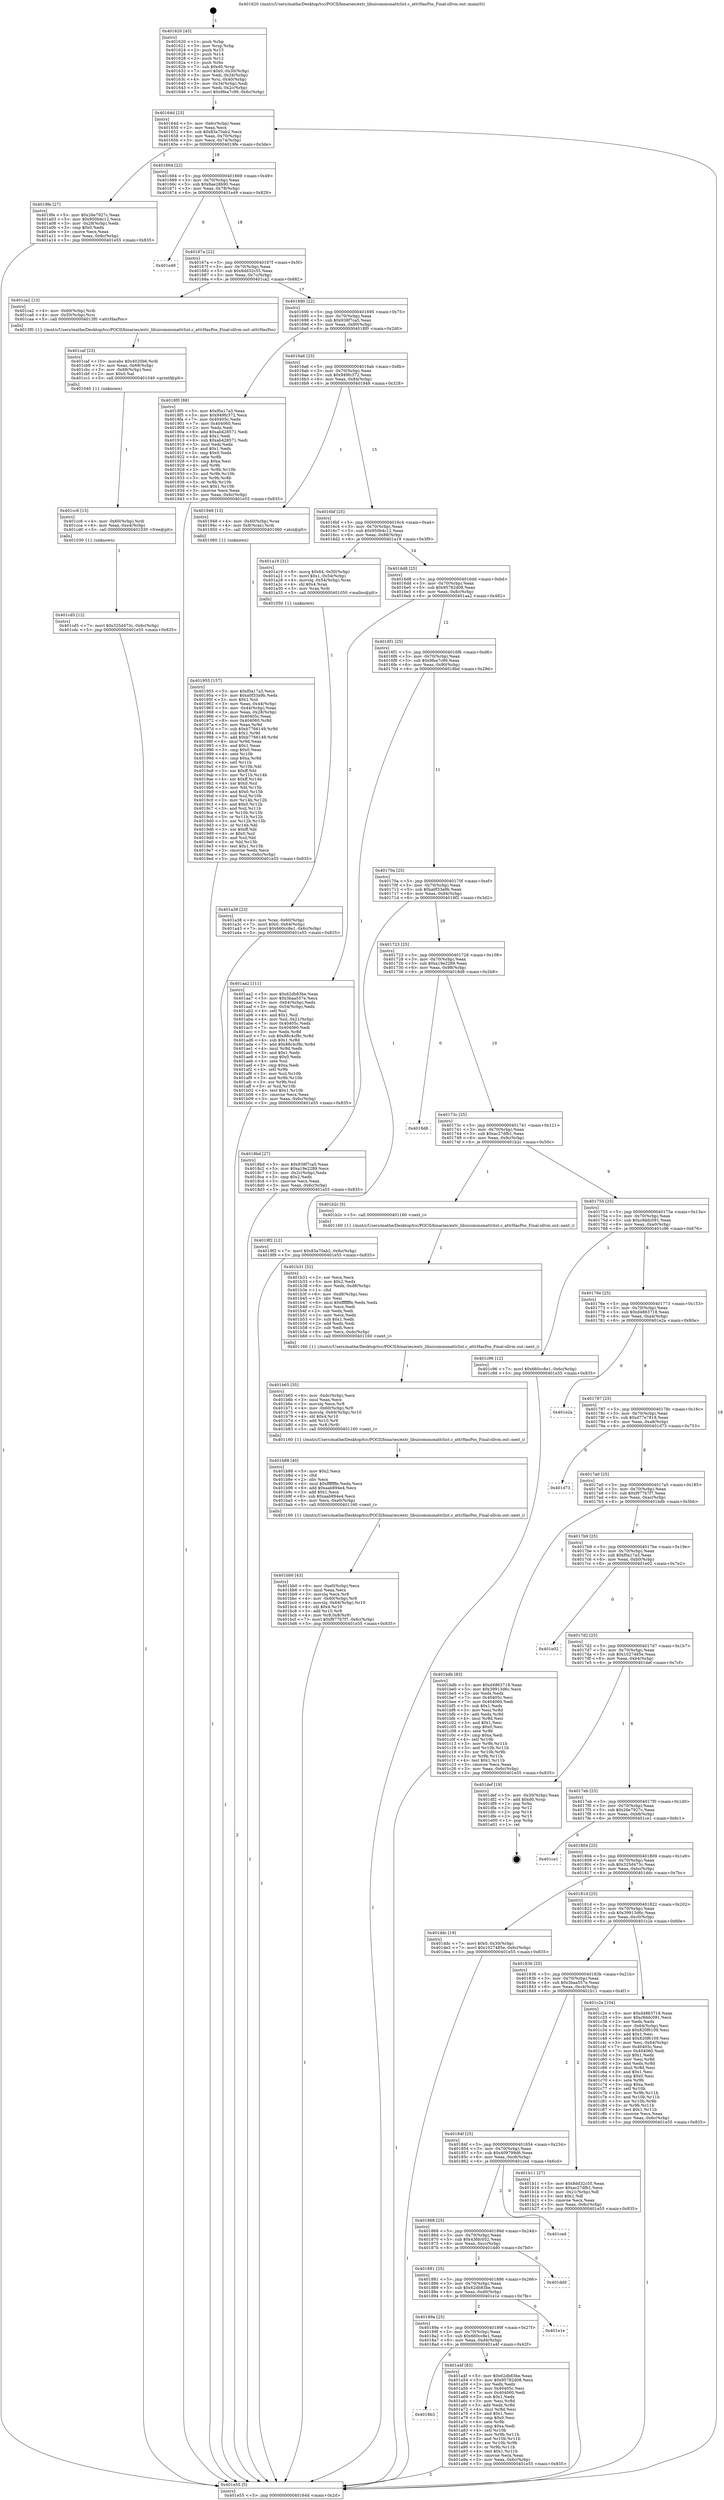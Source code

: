 digraph "0x401620" {
  label = "0x401620 (/mnt/c/Users/mathe/Desktop/tcc/POCII/binaries/extr_libuicommonattrlist.c_attrHasPos_Final-ollvm.out::main(0))"
  labelloc = "t"
  node[shape=record]

  Entry [label="",width=0.3,height=0.3,shape=circle,fillcolor=black,style=filled]
  "0x40164d" [label="{
     0x40164d [23]\l
     | [instrs]\l
     &nbsp;&nbsp;0x40164d \<+3\>: mov -0x6c(%rbp),%eax\l
     &nbsp;&nbsp;0x401650 \<+2\>: mov %eax,%ecx\l
     &nbsp;&nbsp;0x401652 \<+6\>: sub $0x83a70ab2,%ecx\l
     &nbsp;&nbsp;0x401658 \<+3\>: mov %eax,-0x70(%rbp)\l
     &nbsp;&nbsp;0x40165b \<+3\>: mov %ecx,-0x74(%rbp)\l
     &nbsp;&nbsp;0x40165e \<+6\>: je 00000000004019fe \<main+0x3de\>\l
  }"]
  "0x4019fe" [label="{
     0x4019fe [27]\l
     | [instrs]\l
     &nbsp;&nbsp;0x4019fe \<+5\>: mov $0x26e7927c,%eax\l
     &nbsp;&nbsp;0x401a03 \<+5\>: mov $0x950b4c12,%ecx\l
     &nbsp;&nbsp;0x401a08 \<+3\>: mov -0x28(%rbp),%edx\l
     &nbsp;&nbsp;0x401a0b \<+3\>: cmp $0x0,%edx\l
     &nbsp;&nbsp;0x401a0e \<+3\>: cmove %ecx,%eax\l
     &nbsp;&nbsp;0x401a11 \<+3\>: mov %eax,-0x6c(%rbp)\l
     &nbsp;&nbsp;0x401a14 \<+5\>: jmp 0000000000401e55 \<main+0x835\>\l
  }"]
  "0x401664" [label="{
     0x401664 [22]\l
     | [instrs]\l
     &nbsp;&nbsp;0x401664 \<+5\>: jmp 0000000000401669 \<main+0x49\>\l
     &nbsp;&nbsp;0x401669 \<+3\>: mov -0x70(%rbp),%eax\l
     &nbsp;&nbsp;0x40166c \<+5\>: sub $0x8ae28b90,%eax\l
     &nbsp;&nbsp;0x401671 \<+3\>: mov %eax,-0x78(%rbp)\l
     &nbsp;&nbsp;0x401674 \<+6\>: je 0000000000401e49 \<main+0x829\>\l
  }"]
  Exit [label="",width=0.3,height=0.3,shape=circle,fillcolor=black,style=filled,peripheries=2]
  "0x401e49" [label="{
     0x401e49\l
  }", style=dashed]
  "0x40167a" [label="{
     0x40167a [22]\l
     | [instrs]\l
     &nbsp;&nbsp;0x40167a \<+5\>: jmp 000000000040167f \<main+0x5f\>\l
     &nbsp;&nbsp;0x40167f \<+3\>: mov -0x70(%rbp),%eax\l
     &nbsp;&nbsp;0x401682 \<+5\>: sub $0x8dd32c55,%eax\l
     &nbsp;&nbsp;0x401687 \<+3\>: mov %eax,-0x7c(%rbp)\l
     &nbsp;&nbsp;0x40168a \<+6\>: je 0000000000401ca2 \<main+0x682\>\l
  }"]
  "0x401cd5" [label="{
     0x401cd5 [12]\l
     | [instrs]\l
     &nbsp;&nbsp;0x401cd5 \<+7\>: movl $0x325d473c,-0x6c(%rbp)\l
     &nbsp;&nbsp;0x401cdc \<+5\>: jmp 0000000000401e55 \<main+0x835\>\l
  }"]
  "0x401ca2" [label="{
     0x401ca2 [13]\l
     | [instrs]\l
     &nbsp;&nbsp;0x401ca2 \<+4\>: mov -0x60(%rbp),%rdi\l
     &nbsp;&nbsp;0x401ca6 \<+4\>: mov -0x50(%rbp),%rsi\l
     &nbsp;&nbsp;0x401caa \<+5\>: call 00000000004013f0 \<attrHasPos\>\l
     | [calls]\l
     &nbsp;&nbsp;0x4013f0 \{1\} (/mnt/c/Users/mathe/Desktop/tcc/POCII/binaries/extr_libuicommonattrlist.c_attrHasPos_Final-ollvm.out::attrHasPos)\l
  }"]
  "0x401690" [label="{
     0x401690 [22]\l
     | [instrs]\l
     &nbsp;&nbsp;0x401690 \<+5\>: jmp 0000000000401695 \<main+0x75\>\l
     &nbsp;&nbsp;0x401695 \<+3\>: mov -0x70(%rbp),%eax\l
     &nbsp;&nbsp;0x401698 \<+5\>: sub $0x938f7ca5,%eax\l
     &nbsp;&nbsp;0x40169d \<+3\>: mov %eax,-0x80(%rbp)\l
     &nbsp;&nbsp;0x4016a0 \<+6\>: je 00000000004018f0 \<main+0x2d0\>\l
  }"]
  "0x401cc6" [label="{
     0x401cc6 [15]\l
     | [instrs]\l
     &nbsp;&nbsp;0x401cc6 \<+4\>: mov -0x60(%rbp),%rdi\l
     &nbsp;&nbsp;0x401cca \<+6\>: mov %eax,-0xe4(%rbp)\l
     &nbsp;&nbsp;0x401cd0 \<+5\>: call 0000000000401030 \<free@plt\>\l
     | [calls]\l
     &nbsp;&nbsp;0x401030 \{1\} (unknown)\l
  }"]
  "0x4018f0" [label="{
     0x4018f0 [88]\l
     | [instrs]\l
     &nbsp;&nbsp;0x4018f0 \<+5\>: mov $0xf0a17a3,%eax\l
     &nbsp;&nbsp;0x4018f5 \<+5\>: mov $0x949fc372,%ecx\l
     &nbsp;&nbsp;0x4018fa \<+7\>: mov 0x40405c,%edx\l
     &nbsp;&nbsp;0x401901 \<+7\>: mov 0x404060,%esi\l
     &nbsp;&nbsp;0x401908 \<+2\>: mov %edx,%edi\l
     &nbsp;&nbsp;0x40190a \<+6\>: add $0xab428571,%edi\l
     &nbsp;&nbsp;0x401910 \<+3\>: sub $0x1,%edi\l
     &nbsp;&nbsp;0x401913 \<+6\>: sub $0xab428571,%edi\l
     &nbsp;&nbsp;0x401919 \<+3\>: imul %edi,%edx\l
     &nbsp;&nbsp;0x40191c \<+3\>: and $0x1,%edx\l
     &nbsp;&nbsp;0x40191f \<+3\>: cmp $0x0,%edx\l
     &nbsp;&nbsp;0x401922 \<+4\>: sete %r8b\l
     &nbsp;&nbsp;0x401926 \<+3\>: cmp $0xa,%esi\l
     &nbsp;&nbsp;0x401929 \<+4\>: setl %r9b\l
     &nbsp;&nbsp;0x40192d \<+3\>: mov %r8b,%r10b\l
     &nbsp;&nbsp;0x401930 \<+3\>: and %r9b,%r10b\l
     &nbsp;&nbsp;0x401933 \<+3\>: xor %r9b,%r8b\l
     &nbsp;&nbsp;0x401936 \<+3\>: or %r8b,%r10b\l
     &nbsp;&nbsp;0x401939 \<+4\>: test $0x1,%r10b\l
     &nbsp;&nbsp;0x40193d \<+3\>: cmovne %ecx,%eax\l
     &nbsp;&nbsp;0x401940 \<+3\>: mov %eax,-0x6c(%rbp)\l
     &nbsp;&nbsp;0x401943 \<+5\>: jmp 0000000000401e55 \<main+0x835\>\l
  }"]
  "0x4016a6" [label="{
     0x4016a6 [25]\l
     | [instrs]\l
     &nbsp;&nbsp;0x4016a6 \<+5\>: jmp 00000000004016ab \<main+0x8b\>\l
     &nbsp;&nbsp;0x4016ab \<+3\>: mov -0x70(%rbp),%eax\l
     &nbsp;&nbsp;0x4016ae \<+5\>: sub $0x949fc372,%eax\l
     &nbsp;&nbsp;0x4016b3 \<+6\>: mov %eax,-0x84(%rbp)\l
     &nbsp;&nbsp;0x4016b9 \<+6\>: je 0000000000401948 \<main+0x328\>\l
  }"]
  "0x401caf" [label="{
     0x401caf [23]\l
     | [instrs]\l
     &nbsp;&nbsp;0x401caf \<+10\>: movabs $0x4020b6,%rdi\l
     &nbsp;&nbsp;0x401cb9 \<+3\>: mov %eax,-0x68(%rbp)\l
     &nbsp;&nbsp;0x401cbc \<+3\>: mov -0x68(%rbp),%esi\l
     &nbsp;&nbsp;0x401cbf \<+2\>: mov $0x0,%al\l
     &nbsp;&nbsp;0x401cc1 \<+5\>: call 0000000000401040 \<printf@plt\>\l
     | [calls]\l
     &nbsp;&nbsp;0x401040 \{1\} (unknown)\l
  }"]
  "0x401948" [label="{
     0x401948 [13]\l
     | [instrs]\l
     &nbsp;&nbsp;0x401948 \<+4\>: mov -0x40(%rbp),%rax\l
     &nbsp;&nbsp;0x40194c \<+4\>: mov 0x8(%rax),%rdi\l
     &nbsp;&nbsp;0x401950 \<+5\>: call 0000000000401060 \<atoi@plt\>\l
     | [calls]\l
     &nbsp;&nbsp;0x401060 \{1\} (unknown)\l
  }"]
  "0x4016bf" [label="{
     0x4016bf [25]\l
     | [instrs]\l
     &nbsp;&nbsp;0x4016bf \<+5\>: jmp 00000000004016c4 \<main+0xa4\>\l
     &nbsp;&nbsp;0x4016c4 \<+3\>: mov -0x70(%rbp),%eax\l
     &nbsp;&nbsp;0x4016c7 \<+5\>: sub $0x950b4c12,%eax\l
     &nbsp;&nbsp;0x4016cc \<+6\>: mov %eax,-0x88(%rbp)\l
     &nbsp;&nbsp;0x4016d2 \<+6\>: je 0000000000401a19 \<main+0x3f9\>\l
  }"]
  "0x401bb0" [label="{
     0x401bb0 [43]\l
     | [instrs]\l
     &nbsp;&nbsp;0x401bb0 \<+6\>: mov -0xe0(%rbp),%ecx\l
     &nbsp;&nbsp;0x401bb6 \<+3\>: imul %eax,%ecx\l
     &nbsp;&nbsp;0x401bb9 \<+3\>: movslq %ecx,%r8\l
     &nbsp;&nbsp;0x401bbc \<+4\>: mov -0x60(%rbp),%r9\l
     &nbsp;&nbsp;0x401bc0 \<+4\>: movslq -0x64(%rbp),%r10\l
     &nbsp;&nbsp;0x401bc4 \<+4\>: shl $0x4,%r10\l
     &nbsp;&nbsp;0x401bc8 \<+3\>: add %r10,%r9\l
     &nbsp;&nbsp;0x401bcb \<+4\>: mov %r8,0x8(%r9)\l
     &nbsp;&nbsp;0x401bcf \<+7\>: movl $0xf977b7f7,-0x6c(%rbp)\l
     &nbsp;&nbsp;0x401bd6 \<+5\>: jmp 0000000000401e55 \<main+0x835\>\l
  }"]
  "0x401a19" [label="{
     0x401a19 [31]\l
     | [instrs]\l
     &nbsp;&nbsp;0x401a19 \<+8\>: movq $0x64,-0x50(%rbp)\l
     &nbsp;&nbsp;0x401a21 \<+7\>: movl $0x1,-0x54(%rbp)\l
     &nbsp;&nbsp;0x401a28 \<+4\>: movslq -0x54(%rbp),%rax\l
     &nbsp;&nbsp;0x401a2c \<+4\>: shl $0x4,%rax\l
     &nbsp;&nbsp;0x401a30 \<+3\>: mov %rax,%rdi\l
     &nbsp;&nbsp;0x401a33 \<+5\>: call 0000000000401050 \<malloc@plt\>\l
     | [calls]\l
     &nbsp;&nbsp;0x401050 \{1\} (unknown)\l
  }"]
  "0x4016d8" [label="{
     0x4016d8 [25]\l
     | [instrs]\l
     &nbsp;&nbsp;0x4016d8 \<+5\>: jmp 00000000004016dd \<main+0xbd\>\l
     &nbsp;&nbsp;0x4016dd \<+3\>: mov -0x70(%rbp),%eax\l
     &nbsp;&nbsp;0x4016e0 \<+5\>: sub $0x95782d08,%eax\l
     &nbsp;&nbsp;0x4016e5 \<+6\>: mov %eax,-0x8c(%rbp)\l
     &nbsp;&nbsp;0x4016eb \<+6\>: je 0000000000401aa2 \<main+0x482\>\l
  }"]
  "0x401b88" [label="{
     0x401b88 [40]\l
     | [instrs]\l
     &nbsp;&nbsp;0x401b88 \<+5\>: mov $0x2,%ecx\l
     &nbsp;&nbsp;0x401b8d \<+1\>: cltd\l
     &nbsp;&nbsp;0x401b8e \<+2\>: idiv %ecx\l
     &nbsp;&nbsp;0x401b90 \<+6\>: imul $0xfffffffe,%edx,%ecx\l
     &nbsp;&nbsp;0x401b96 \<+6\>: add $0xaab894e4,%ecx\l
     &nbsp;&nbsp;0x401b9c \<+3\>: add $0x1,%ecx\l
     &nbsp;&nbsp;0x401b9f \<+6\>: sub $0xaab894e4,%ecx\l
     &nbsp;&nbsp;0x401ba5 \<+6\>: mov %ecx,-0xe0(%rbp)\l
     &nbsp;&nbsp;0x401bab \<+5\>: call 0000000000401160 \<next_i\>\l
     | [calls]\l
     &nbsp;&nbsp;0x401160 \{1\} (/mnt/c/Users/mathe/Desktop/tcc/POCII/binaries/extr_libuicommonattrlist.c_attrHasPos_Final-ollvm.out::next_i)\l
  }"]
  "0x401aa2" [label="{
     0x401aa2 [111]\l
     | [instrs]\l
     &nbsp;&nbsp;0x401aa2 \<+5\>: mov $0x62db83be,%eax\l
     &nbsp;&nbsp;0x401aa7 \<+5\>: mov $0x3baa557e,%ecx\l
     &nbsp;&nbsp;0x401aac \<+3\>: mov -0x64(%rbp),%edx\l
     &nbsp;&nbsp;0x401aaf \<+3\>: cmp -0x54(%rbp),%edx\l
     &nbsp;&nbsp;0x401ab2 \<+4\>: setl %sil\l
     &nbsp;&nbsp;0x401ab6 \<+4\>: and $0x1,%sil\l
     &nbsp;&nbsp;0x401aba \<+4\>: mov %sil,-0x21(%rbp)\l
     &nbsp;&nbsp;0x401abe \<+7\>: mov 0x40405c,%edx\l
     &nbsp;&nbsp;0x401ac5 \<+7\>: mov 0x404060,%edi\l
     &nbsp;&nbsp;0x401acc \<+3\>: mov %edx,%r8d\l
     &nbsp;&nbsp;0x401acf \<+7\>: sub $0x88c4cf8c,%r8d\l
     &nbsp;&nbsp;0x401ad6 \<+4\>: sub $0x1,%r8d\l
     &nbsp;&nbsp;0x401ada \<+7\>: add $0x88c4cf8c,%r8d\l
     &nbsp;&nbsp;0x401ae1 \<+4\>: imul %r8d,%edx\l
     &nbsp;&nbsp;0x401ae5 \<+3\>: and $0x1,%edx\l
     &nbsp;&nbsp;0x401ae8 \<+3\>: cmp $0x0,%edx\l
     &nbsp;&nbsp;0x401aeb \<+4\>: sete %sil\l
     &nbsp;&nbsp;0x401aef \<+3\>: cmp $0xa,%edi\l
     &nbsp;&nbsp;0x401af2 \<+4\>: setl %r9b\l
     &nbsp;&nbsp;0x401af6 \<+3\>: mov %sil,%r10b\l
     &nbsp;&nbsp;0x401af9 \<+3\>: and %r9b,%r10b\l
     &nbsp;&nbsp;0x401afc \<+3\>: xor %r9b,%sil\l
     &nbsp;&nbsp;0x401aff \<+3\>: or %sil,%r10b\l
     &nbsp;&nbsp;0x401b02 \<+4\>: test $0x1,%r10b\l
     &nbsp;&nbsp;0x401b06 \<+3\>: cmovne %ecx,%eax\l
     &nbsp;&nbsp;0x401b09 \<+3\>: mov %eax,-0x6c(%rbp)\l
     &nbsp;&nbsp;0x401b0c \<+5\>: jmp 0000000000401e55 \<main+0x835\>\l
  }"]
  "0x4016f1" [label="{
     0x4016f1 [25]\l
     | [instrs]\l
     &nbsp;&nbsp;0x4016f1 \<+5\>: jmp 00000000004016f6 \<main+0xd6\>\l
     &nbsp;&nbsp;0x4016f6 \<+3\>: mov -0x70(%rbp),%eax\l
     &nbsp;&nbsp;0x4016f9 \<+5\>: sub $0x9fea7c99,%eax\l
     &nbsp;&nbsp;0x4016fe \<+6\>: mov %eax,-0x90(%rbp)\l
     &nbsp;&nbsp;0x401704 \<+6\>: je 00000000004018bd \<main+0x29d\>\l
  }"]
  "0x401b65" [label="{
     0x401b65 [35]\l
     | [instrs]\l
     &nbsp;&nbsp;0x401b65 \<+6\>: mov -0xdc(%rbp),%ecx\l
     &nbsp;&nbsp;0x401b6b \<+3\>: imul %eax,%ecx\l
     &nbsp;&nbsp;0x401b6e \<+3\>: movslq %ecx,%r8\l
     &nbsp;&nbsp;0x401b71 \<+4\>: mov -0x60(%rbp),%r9\l
     &nbsp;&nbsp;0x401b75 \<+4\>: movslq -0x64(%rbp),%r10\l
     &nbsp;&nbsp;0x401b79 \<+4\>: shl $0x4,%r10\l
     &nbsp;&nbsp;0x401b7d \<+3\>: add %r10,%r9\l
     &nbsp;&nbsp;0x401b80 \<+3\>: mov %r8,(%r9)\l
     &nbsp;&nbsp;0x401b83 \<+5\>: call 0000000000401160 \<next_i\>\l
     | [calls]\l
     &nbsp;&nbsp;0x401160 \{1\} (/mnt/c/Users/mathe/Desktop/tcc/POCII/binaries/extr_libuicommonattrlist.c_attrHasPos_Final-ollvm.out::next_i)\l
  }"]
  "0x4018bd" [label="{
     0x4018bd [27]\l
     | [instrs]\l
     &nbsp;&nbsp;0x4018bd \<+5\>: mov $0x938f7ca5,%eax\l
     &nbsp;&nbsp;0x4018c2 \<+5\>: mov $0xa19e2289,%ecx\l
     &nbsp;&nbsp;0x4018c7 \<+3\>: mov -0x2c(%rbp),%edx\l
     &nbsp;&nbsp;0x4018ca \<+3\>: cmp $0x2,%edx\l
     &nbsp;&nbsp;0x4018cd \<+3\>: cmovne %ecx,%eax\l
     &nbsp;&nbsp;0x4018d0 \<+3\>: mov %eax,-0x6c(%rbp)\l
     &nbsp;&nbsp;0x4018d3 \<+5\>: jmp 0000000000401e55 \<main+0x835\>\l
  }"]
  "0x40170a" [label="{
     0x40170a [25]\l
     | [instrs]\l
     &nbsp;&nbsp;0x40170a \<+5\>: jmp 000000000040170f \<main+0xef\>\l
     &nbsp;&nbsp;0x40170f \<+3\>: mov -0x70(%rbp),%eax\l
     &nbsp;&nbsp;0x401712 \<+5\>: sub $0xa0f33a9b,%eax\l
     &nbsp;&nbsp;0x401717 \<+6\>: mov %eax,-0x94(%rbp)\l
     &nbsp;&nbsp;0x40171d \<+6\>: je 00000000004019f2 \<main+0x3d2\>\l
  }"]
  "0x401e55" [label="{
     0x401e55 [5]\l
     | [instrs]\l
     &nbsp;&nbsp;0x401e55 \<+5\>: jmp 000000000040164d \<main+0x2d\>\l
  }"]
  "0x401620" [label="{
     0x401620 [45]\l
     | [instrs]\l
     &nbsp;&nbsp;0x401620 \<+1\>: push %rbp\l
     &nbsp;&nbsp;0x401621 \<+3\>: mov %rsp,%rbp\l
     &nbsp;&nbsp;0x401624 \<+2\>: push %r15\l
     &nbsp;&nbsp;0x401626 \<+2\>: push %r14\l
     &nbsp;&nbsp;0x401628 \<+2\>: push %r12\l
     &nbsp;&nbsp;0x40162a \<+1\>: push %rbx\l
     &nbsp;&nbsp;0x40162b \<+7\>: sub $0xd0,%rsp\l
     &nbsp;&nbsp;0x401632 \<+7\>: movl $0x0,-0x30(%rbp)\l
     &nbsp;&nbsp;0x401639 \<+3\>: mov %edi,-0x34(%rbp)\l
     &nbsp;&nbsp;0x40163c \<+4\>: mov %rsi,-0x40(%rbp)\l
     &nbsp;&nbsp;0x401640 \<+3\>: mov -0x34(%rbp),%edi\l
     &nbsp;&nbsp;0x401643 \<+3\>: mov %edi,-0x2c(%rbp)\l
     &nbsp;&nbsp;0x401646 \<+7\>: movl $0x9fea7c99,-0x6c(%rbp)\l
  }"]
  "0x401955" [label="{
     0x401955 [157]\l
     | [instrs]\l
     &nbsp;&nbsp;0x401955 \<+5\>: mov $0xf0a17a3,%ecx\l
     &nbsp;&nbsp;0x40195a \<+5\>: mov $0xa0f33a9b,%edx\l
     &nbsp;&nbsp;0x40195f \<+3\>: mov $0x1,%sil\l
     &nbsp;&nbsp;0x401962 \<+3\>: mov %eax,-0x44(%rbp)\l
     &nbsp;&nbsp;0x401965 \<+3\>: mov -0x44(%rbp),%eax\l
     &nbsp;&nbsp;0x401968 \<+3\>: mov %eax,-0x28(%rbp)\l
     &nbsp;&nbsp;0x40196b \<+7\>: mov 0x40405c,%eax\l
     &nbsp;&nbsp;0x401972 \<+8\>: mov 0x404060,%r8d\l
     &nbsp;&nbsp;0x40197a \<+3\>: mov %eax,%r9d\l
     &nbsp;&nbsp;0x40197d \<+7\>: sub $0xb7766149,%r9d\l
     &nbsp;&nbsp;0x401984 \<+4\>: sub $0x1,%r9d\l
     &nbsp;&nbsp;0x401988 \<+7\>: add $0xb7766149,%r9d\l
     &nbsp;&nbsp;0x40198f \<+4\>: imul %r9d,%eax\l
     &nbsp;&nbsp;0x401993 \<+3\>: and $0x1,%eax\l
     &nbsp;&nbsp;0x401996 \<+3\>: cmp $0x0,%eax\l
     &nbsp;&nbsp;0x401999 \<+4\>: sete %r10b\l
     &nbsp;&nbsp;0x40199d \<+4\>: cmp $0xa,%r8d\l
     &nbsp;&nbsp;0x4019a1 \<+4\>: setl %r11b\l
     &nbsp;&nbsp;0x4019a5 \<+3\>: mov %r10b,%bl\l
     &nbsp;&nbsp;0x4019a8 \<+3\>: xor $0xff,%bl\l
     &nbsp;&nbsp;0x4019ab \<+3\>: mov %r11b,%r14b\l
     &nbsp;&nbsp;0x4019ae \<+4\>: xor $0xff,%r14b\l
     &nbsp;&nbsp;0x4019b2 \<+4\>: xor $0x0,%sil\l
     &nbsp;&nbsp;0x4019b6 \<+3\>: mov %bl,%r15b\l
     &nbsp;&nbsp;0x4019b9 \<+4\>: and $0x0,%r15b\l
     &nbsp;&nbsp;0x4019bd \<+3\>: and %sil,%r10b\l
     &nbsp;&nbsp;0x4019c0 \<+3\>: mov %r14b,%r12b\l
     &nbsp;&nbsp;0x4019c3 \<+4\>: and $0x0,%r12b\l
     &nbsp;&nbsp;0x4019c7 \<+3\>: and %sil,%r11b\l
     &nbsp;&nbsp;0x4019ca \<+3\>: or %r10b,%r15b\l
     &nbsp;&nbsp;0x4019cd \<+3\>: or %r11b,%r12b\l
     &nbsp;&nbsp;0x4019d0 \<+3\>: xor %r12b,%r15b\l
     &nbsp;&nbsp;0x4019d3 \<+3\>: or %r14b,%bl\l
     &nbsp;&nbsp;0x4019d6 \<+3\>: xor $0xff,%bl\l
     &nbsp;&nbsp;0x4019d9 \<+4\>: or $0x0,%sil\l
     &nbsp;&nbsp;0x4019dd \<+3\>: and %sil,%bl\l
     &nbsp;&nbsp;0x4019e0 \<+3\>: or %bl,%r15b\l
     &nbsp;&nbsp;0x4019e3 \<+4\>: test $0x1,%r15b\l
     &nbsp;&nbsp;0x4019e7 \<+3\>: cmovne %edx,%ecx\l
     &nbsp;&nbsp;0x4019ea \<+3\>: mov %ecx,-0x6c(%rbp)\l
     &nbsp;&nbsp;0x4019ed \<+5\>: jmp 0000000000401e55 \<main+0x835\>\l
  }"]
  "0x401b31" [label="{
     0x401b31 [52]\l
     | [instrs]\l
     &nbsp;&nbsp;0x401b31 \<+2\>: xor %ecx,%ecx\l
     &nbsp;&nbsp;0x401b33 \<+5\>: mov $0x2,%edx\l
     &nbsp;&nbsp;0x401b38 \<+6\>: mov %edx,-0xd8(%rbp)\l
     &nbsp;&nbsp;0x401b3e \<+1\>: cltd\l
     &nbsp;&nbsp;0x401b3f \<+6\>: mov -0xd8(%rbp),%esi\l
     &nbsp;&nbsp;0x401b45 \<+2\>: idiv %esi\l
     &nbsp;&nbsp;0x401b47 \<+6\>: imul $0xfffffffe,%edx,%edx\l
     &nbsp;&nbsp;0x401b4d \<+2\>: mov %ecx,%edi\l
     &nbsp;&nbsp;0x401b4f \<+2\>: sub %edx,%edi\l
     &nbsp;&nbsp;0x401b51 \<+2\>: mov %ecx,%edx\l
     &nbsp;&nbsp;0x401b53 \<+3\>: sub $0x1,%edx\l
     &nbsp;&nbsp;0x401b56 \<+2\>: add %edx,%edi\l
     &nbsp;&nbsp;0x401b58 \<+2\>: sub %edi,%ecx\l
     &nbsp;&nbsp;0x401b5a \<+6\>: mov %ecx,-0xdc(%rbp)\l
     &nbsp;&nbsp;0x401b60 \<+5\>: call 0000000000401160 \<next_i\>\l
     | [calls]\l
     &nbsp;&nbsp;0x401160 \{1\} (/mnt/c/Users/mathe/Desktop/tcc/POCII/binaries/extr_libuicommonattrlist.c_attrHasPos_Final-ollvm.out::next_i)\l
  }"]
  "0x4019f2" [label="{
     0x4019f2 [12]\l
     | [instrs]\l
     &nbsp;&nbsp;0x4019f2 \<+7\>: movl $0x83a70ab2,-0x6c(%rbp)\l
     &nbsp;&nbsp;0x4019f9 \<+5\>: jmp 0000000000401e55 \<main+0x835\>\l
  }"]
  "0x401723" [label="{
     0x401723 [25]\l
     | [instrs]\l
     &nbsp;&nbsp;0x401723 \<+5\>: jmp 0000000000401728 \<main+0x108\>\l
     &nbsp;&nbsp;0x401728 \<+3\>: mov -0x70(%rbp),%eax\l
     &nbsp;&nbsp;0x40172b \<+5\>: sub $0xa19e2289,%eax\l
     &nbsp;&nbsp;0x401730 \<+6\>: mov %eax,-0x98(%rbp)\l
     &nbsp;&nbsp;0x401736 \<+6\>: je 00000000004018d8 \<main+0x2b8\>\l
  }"]
  "0x401a38" [label="{
     0x401a38 [23]\l
     | [instrs]\l
     &nbsp;&nbsp;0x401a38 \<+4\>: mov %rax,-0x60(%rbp)\l
     &nbsp;&nbsp;0x401a3c \<+7\>: movl $0x0,-0x64(%rbp)\l
     &nbsp;&nbsp;0x401a43 \<+7\>: movl $0x660cc8e1,-0x6c(%rbp)\l
     &nbsp;&nbsp;0x401a4a \<+5\>: jmp 0000000000401e55 \<main+0x835\>\l
  }"]
  "0x4018b3" [label="{
     0x4018b3\l
  }", style=dashed]
  "0x4018d8" [label="{
     0x4018d8\l
  }", style=dashed]
  "0x40173c" [label="{
     0x40173c [25]\l
     | [instrs]\l
     &nbsp;&nbsp;0x40173c \<+5\>: jmp 0000000000401741 \<main+0x121\>\l
     &nbsp;&nbsp;0x401741 \<+3\>: mov -0x70(%rbp),%eax\l
     &nbsp;&nbsp;0x401744 \<+5\>: sub $0xac27dfb1,%eax\l
     &nbsp;&nbsp;0x401749 \<+6\>: mov %eax,-0x9c(%rbp)\l
     &nbsp;&nbsp;0x40174f \<+6\>: je 0000000000401b2c \<main+0x50c\>\l
  }"]
  "0x401a4f" [label="{
     0x401a4f [83]\l
     | [instrs]\l
     &nbsp;&nbsp;0x401a4f \<+5\>: mov $0x62db83be,%eax\l
     &nbsp;&nbsp;0x401a54 \<+5\>: mov $0x95782d08,%ecx\l
     &nbsp;&nbsp;0x401a59 \<+2\>: xor %edx,%edx\l
     &nbsp;&nbsp;0x401a5b \<+7\>: mov 0x40405c,%esi\l
     &nbsp;&nbsp;0x401a62 \<+7\>: mov 0x404060,%edi\l
     &nbsp;&nbsp;0x401a69 \<+3\>: sub $0x1,%edx\l
     &nbsp;&nbsp;0x401a6c \<+3\>: mov %esi,%r8d\l
     &nbsp;&nbsp;0x401a6f \<+3\>: add %edx,%r8d\l
     &nbsp;&nbsp;0x401a72 \<+4\>: imul %r8d,%esi\l
     &nbsp;&nbsp;0x401a76 \<+3\>: and $0x1,%esi\l
     &nbsp;&nbsp;0x401a79 \<+3\>: cmp $0x0,%esi\l
     &nbsp;&nbsp;0x401a7c \<+4\>: sete %r9b\l
     &nbsp;&nbsp;0x401a80 \<+3\>: cmp $0xa,%edi\l
     &nbsp;&nbsp;0x401a83 \<+4\>: setl %r10b\l
     &nbsp;&nbsp;0x401a87 \<+3\>: mov %r9b,%r11b\l
     &nbsp;&nbsp;0x401a8a \<+3\>: and %r10b,%r11b\l
     &nbsp;&nbsp;0x401a8d \<+3\>: xor %r10b,%r9b\l
     &nbsp;&nbsp;0x401a90 \<+3\>: or %r9b,%r11b\l
     &nbsp;&nbsp;0x401a93 \<+4\>: test $0x1,%r11b\l
     &nbsp;&nbsp;0x401a97 \<+3\>: cmovne %ecx,%eax\l
     &nbsp;&nbsp;0x401a9a \<+3\>: mov %eax,-0x6c(%rbp)\l
     &nbsp;&nbsp;0x401a9d \<+5\>: jmp 0000000000401e55 \<main+0x835\>\l
  }"]
  "0x401b2c" [label="{
     0x401b2c [5]\l
     | [instrs]\l
     &nbsp;&nbsp;0x401b2c \<+5\>: call 0000000000401160 \<next_i\>\l
     | [calls]\l
     &nbsp;&nbsp;0x401160 \{1\} (/mnt/c/Users/mathe/Desktop/tcc/POCII/binaries/extr_libuicommonattrlist.c_attrHasPos_Final-ollvm.out::next_i)\l
  }"]
  "0x401755" [label="{
     0x401755 [25]\l
     | [instrs]\l
     &nbsp;&nbsp;0x401755 \<+5\>: jmp 000000000040175a \<main+0x13a\>\l
     &nbsp;&nbsp;0x40175a \<+3\>: mov -0x70(%rbp),%eax\l
     &nbsp;&nbsp;0x40175d \<+5\>: sub $0xc9ddc091,%eax\l
     &nbsp;&nbsp;0x401762 \<+6\>: mov %eax,-0xa0(%rbp)\l
     &nbsp;&nbsp;0x401768 \<+6\>: je 0000000000401c96 \<main+0x676\>\l
  }"]
  "0x40189a" [label="{
     0x40189a [25]\l
     | [instrs]\l
     &nbsp;&nbsp;0x40189a \<+5\>: jmp 000000000040189f \<main+0x27f\>\l
     &nbsp;&nbsp;0x40189f \<+3\>: mov -0x70(%rbp),%eax\l
     &nbsp;&nbsp;0x4018a2 \<+5\>: sub $0x660cc8e1,%eax\l
     &nbsp;&nbsp;0x4018a7 \<+6\>: mov %eax,-0xd4(%rbp)\l
     &nbsp;&nbsp;0x4018ad \<+6\>: je 0000000000401a4f \<main+0x42f\>\l
  }"]
  "0x401c96" [label="{
     0x401c96 [12]\l
     | [instrs]\l
     &nbsp;&nbsp;0x401c96 \<+7\>: movl $0x660cc8e1,-0x6c(%rbp)\l
     &nbsp;&nbsp;0x401c9d \<+5\>: jmp 0000000000401e55 \<main+0x835\>\l
  }"]
  "0x40176e" [label="{
     0x40176e [25]\l
     | [instrs]\l
     &nbsp;&nbsp;0x40176e \<+5\>: jmp 0000000000401773 \<main+0x153\>\l
     &nbsp;&nbsp;0x401773 \<+3\>: mov -0x70(%rbp),%eax\l
     &nbsp;&nbsp;0x401776 \<+5\>: sub $0xd4863718,%eax\l
     &nbsp;&nbsp;0x40177b \<+6\>: mov %eax,-0xa4(%rbp)\l
     &nbsp;&nbsp;0x401781 \<+6\>: je 0000000000401e2a \<main+0x80a\>\l
  }"]
  "0x401e1e" [label="{
     0x401e1e\l
  }", style=dashed]
  "0x401e2a" [label="{
     0x401e2a\l
  }", style=dashed]
  "0x401787" [label="{
     0x401787 [25]\l
     | [instrs]\l
     &nbsp;&nbsp;0x401787 \<+5\>: jmp 000000000040178c \<main+0x16c\>\l
     &nbsp;&nbsp;0x40178c \<+3\>: mov -0x70(%rbp),%eax\l
     &nbsp;&nbsp;0x40178f \<+5\>: sub $0xd77e7818,%eax\l
     &nbsp;&nbsp;0x401794 \<+6\>: mov %eax,-0xa8(%rbp)\l
     &nbsp;&nbsp;0x40179a \<+6\>: je 0000000000401d73 \<main+0x753\>\l
  }"]
  "0x401881" [label="{
     0x401881 [25]\l
     | [instrs]\l
     &nbsp;&nbsp;0x401881 \<+5\>: jmp 0000000000401886 \<main+0x266\>\l
     &nbsp;&nbsp;0x401886 \<+3\>: mov -0x70(%rbp),%eax\l
     &nbsp;&nbsp;0x401889 \<+5\>: sub $0x62db83be,%eax\l
     &nbsp;&nbsp;0x40188e \<+6\>: mov %eax,-0xd0(%rbp)\l
     &nbsp;&nbsp;0x401894 \<+6\>: je 0000000000401e1e \<main+0x7fe\>\l
  }"]
  "0x401d73" [label="{
     0x401d73\l
  }", style=dashed]
  "0x4017a0" [label="{
     0x4017a0 [25]\l
     | [instrs]\l
     &nbsp;&nbsp;0x4017a0 \<+5\>: jmp 00000000004017a5 \<main+0x185\>\l
     &nbsp;&nbsp;0x4017a5 \<+3\>: mov -0x70(%rbp),%eax\l
     &nbsp;&nbsp;0x4017a8 \<+5\>: sub $0xf977b7f7,%eax\l
     &nbsp;&nbsp;0x4017ad \<+6\>: mov %eax,-0xac(%rbp)\l
     &nbsp;&nbsp;0x4017b3 \<+6\>: je 0000000000401bdb \<main+0x5bb\>\l
  }"]
  "0x401dd0" [label="{
     0x401dd0\l
  }", style=dashed]
  "0x401bdb" [label="{
     0x401bdb [83]\l
     | [instrs]\l
     &nbsp;&nbsp;0x401bdb \<+5\>: mov $0xd4863718,%eax\l
     &nbsp;&nbsp;0x401be0 \<+5\>: mov $0x39913d6c,%ecx\l
     &nbsp;&nbsp;0x401be5 \<+2\>: xor %edx,%edx\l
     &nbsp;&nbsp;0x401be7 \<+7\>: mov 0x40405c,%esi\l
     &nbsp;&nbsp;0x401bee \<+7\>: mov 0x404060,%edi\l
     &nbsp;&nbsp;0x401bf5 \<+3\>: sub $0x1,%edx\l
     &nbsp;&nbsp;0x401bf8 \<+3\>: mov %esi,%r8d\l
     &nbsp;&nbsp;0x401bfb \<+3\>: add %edx,%r8d\l
     &nbsp;&nbsp;0x401bfe \<+4\>: imul %r8d,%esi\l
     &nbsp;&nbsp;0x401c02 \<+3\>: and $0x1,%esi\l
     &nbsp;&nbsp;0x401c05 \<+3\>: cmp $0x0,%esi\l
     &nbsp;&nbsp;0x401c08 \<+4\>: sete %r9b\l
     &nbsp;&nbsp;0x401c0c \<+3\>: cmp $0xa,%edi\l
     &nbsp;&nbsp;0x401c0f \<+4\>: setl %r10b\l
     &nbsp;&nbsp;0x401c13 \<+3\>: mov %r9b,%r11b\l
     &nbsp;&nbsp;0x401c16 \<+3\>: and %r10b,%r11b\l
     &nbsp;&nbsp;0x401c19 \<+3\>: xor %r10b,%r9b\l
     &nbsp;&nbsp;0x401c1c \<+3\>: or %r9b,%r11b\l
     &nbsp;&nbsp;0x401c1f \<+4\>: test $0x1,%r11b\l
     &nbsp;&nbsp;0x401c23 \<+3\>: cmovne %ecx,%eax\l
     &nbsp;&nbsp;0x401c26 \<+3\>: mov %eax,-0x6c(%rbp)\l
     &nbsp;&nbsp;0x401c29 \<+5\>: jmp 0000000000401e55 \<main+0x835\>\l
  }"]
  "0x4017b9" [label="{
     0x4017b9 [25]\l
     | [instrs]\l
     &nbsp;&nbsp;0x4017b9 \<+5\>: jmp 00000000004017be \<main+0x19e\>\l
     &nbsp;&nbsp;0x4017be \<+3\>: mov -0x70(%rbp),%eax\l
     &nbsp;&nbsp;0x4017c1 \<+5\>: sub $0xf0a17a3,%eax\l
     &nbsp;&nbsp;0x4017c6 \<+6\>: mov %eax,-0xb0(%rbp)\l
     &nbsp;&nbsp;0x4017cc \<+6\>: je 0000000000401e02 \<main+0x7e2\>\l
  }"]
  "0x401868" [label="{
     0x401868 [25]\l
     | [instrs]\l
     &nbsp;&nbsp;0x401868 \<+5\>: jmp 000000000040186d \<main+0x24d\>\l
     &nbsp;&nbsp;0x40186d \<+3\>: mov -0x70(%rbp),%eax\l
     &nbsp;&nbsp;0x401870 \<+5\>: sub $0x43fdc052,%eax\l
     &nbsp;&nbsp;0x401875 \<+6\>: mov %eax,-0xcc(%rbp)\l
     &nbsp;&nbsp;0x40187b \<+6\>: je 0000000000401dd0 \<main+0x7b0\>\l
  }"]
  "0x401e02" [label="{
     0x401e02\l
  }", style=dashed]
  "0x4017d2" [label="{
     0x4017d2 [25]\l
     | [instrs]\l
     &nbsp;&nbsp;0x4017d2 \<+5\>: jmp 00000000004017d7 \<main+0x1b7\>\l
     &nbsp;&nbsp;0x4017d7 \<+3\>: mov -0x70(%rbp),%eax\l
     &nbsp;&nbsp;0x4017da \<+5\>: sub $0x1027485e,%eax\l
     &nbsp;&nbsp;0x4017df \<+6\>: mov %eax,-0xb4(%rbp)\l
     &nbsp;&nbsp;0x4017e5 \<+6\>: je 0000000000401def \<main+0x7cf\>\l
  }"]
  "0x401ced" [label="{
     0x401ced\l
  }", style=dashed]
  "0x401def" [label="{
     0x401def [19]\l
     | [instrs]\l
     &nbsp;&nbsp;0x401def \<+3\>: mov -0x30(%rbp),%eax\l
     &nbsp;&nbsp;0x401df2 \<+7\>: add $0xd0,%rsp\l
     &nbsp;&nbsp;0x401df9 \<+1\>: pop %rbx\l
     &nbsp;&nbsp;0x401dfa \<+2\>: pop %r12\l
     &nbsp;&nbsp;0x401dfc \<+2\>: pop %r14\l
     &nbsp;&nbsp;0x401dfe \<+2\>: pop %r15\l
     &nbsp;&nbsp;0x401e00 \<+1\>: pop %rbp\l
     &nbsp;&nbsp;0x401e01 \<+1\>: ret\l
  }"]
  "0x4017eb" [label="{
     0x4017eb [25]\l
     | [instrs]\l
     &nbsp;&nbsp;0x4017eb \<+5\>: jmp 00000000004017f0 \<main+0x1d0\>\l
     &nbsp;&nbsp;0x4017f0 \<+3\>: mov -0x70(%rbp),%eax\l
     &nbsp;&nbsp;0x4017f3 \<+5\>: sub $0x26e7927c,%eax\l
     &nbsp;&nbsp;0x4017f8 \<+6\>: mov %eax,-0xb8(%rbp)\l
     &nbsp;&nbsp;0x4017fe \<+6\>: je 0000000000401ce1 \<main+0x6c1\>\l
  }"]
  "0x40184f" [label="{
     0x40184f [25]\l
     | [instrs]\l
     &nbsp;&nbsp;0x40184f \<+5\>: jmp 0000000000401854 \<main+0x234\>\l
     &nbsp;&nbsp;0x401854 \<+3\>: mov -0x70(%rbp),%eax\l
     &nbsp;&nbsp;0x401857 \<+5\>: sub $0x409799d6,%eax\l
     &nbsp;&nbsp;0x40185c \<+6\>: mov %eax,-0xc8(%rbp)\l
     &nbsp;&nbsp;0x401862 \<+6\>: je 0000000000401ced \<main+0x6cd\>\l
  }"]
  "0x401ce1" [label="{
     0x401ce1\l
  }", style=dashed]
  "0x401804" [label="{
     0x401804 [25]\l
     | [instrs]\l
     &nbsp;&nbsp;0x401804 \<+5\>: jmp 0000000000401809 \<main+0x1e9\>\l
     &nbsp;&nbsp;0x401809 \<+3\>: mov -0x70(%rbp),%eax\l
     &nbsp;&nbsp;0x40180c \<+5\>: sub $0x325d473c,%eax\l
     &nbsp;&nbsp;0x401811 \<+6\>: mov %eax,-0xbc(%rbp)\l
     &nbsp;&nbsp;0x401817 \<+6\>: je 0000000000401ddc \<main+0x7bc\>\l
  }"]
  "0x401b11" [label="{
     0x401b11 [27]\l
     | [instrs]\l
     &nbsp;&nbsp;0x401b11 \<+5\>: mov $0x8dd32c55,%eax\l
     &nbsp;&nbsp;0x401b16 \<+5\>: mov $0xac27dfb1,%ecx\l
     &nbsp;&nbsp;0x401b1b \<+3\>: mov -0x21(%rbp),%dl\l
     &nbsp;&nbsp;0x401b1e \<+3\>: test $0x1,%dl\l
     &nbsp;&nbsp;0x401b21 \<+3\>: cmovne %ecx,%eax\l
     &nbsp;&nbsp;0x401b24 \<+3\>: mov %eax,-0x6c(%rbp)\l
     &nbsp;&nbsp;0x401b27 \<+5\>: jmp 0000000000401e55 \<main+0x835\>\l
  }"]
  "0x401ddc" [label="{
     0x401ddc [19]\l
     | [instrs]\l
     &nbsp;&nbsp;0x401ddc \<+7\>: movl $0x0,-0x30(%rbp)\l
     &nbsp;&nbsp;0x401de3 \<+7\>: movl $0x1027485e,-0x6c(%rbp)\l
     &nbsp;&nbsp;0x401dea \<+5\>: jmp 0000000000401e55 \<main+0x835\>\l
  }"]
  "0x40181d" [label="{
     0x40181d [25]\l
     | [instrs]\l
     &nbsp;&nbsp;0x40181d \<+5\>: jmp 0000000000401822 \<main+0x202\>\l
     &nbsp;&nbsp;0x401822 \<+3\>: mov -0x70(%rbp),%eax\l
     &nbsp;&nbsp;0x401825 \<+5\>: sub $0x39913d6c,%eax\l
     &nbsp;&nbsp;0x40182a \<+6\>: mov %eax,-0xc0(%rbp)\l
     &nbsp;&nbsp;0x401830 \<+6\>: je 0000000000401c2e \<main+0x60e\>\l
  }"]
  "0x401836" [label="{
     0x401836 [25]\l
     | [instrs]\l
     &nbsp;&nbsp;0x401836 \<+5\>: jmp 000000000040183b \<main+0x21b\>\l
     &nbsp;&nbsp;0x40183b \<+3\>: mov -0x70(%rbp),%eax\l
     &nbsp;&nbsp;0x40183e \<+5\>: sub $0x3baa557e,%eax\l
     &nbsp;&nbsp;0x401843 \<+6\>: mov %eax,-0xc4(%rbp)\l
     &nbsp;&nbsp;0x401849 \<+6\>: je 0000000000401b11 \<main+0x4f1\>\l
  }"]
  "0x401c2e" [label="{
     0x401c2e [104]\l
     | [instrs]\l
     &nbsp;&nbsp;0x401c2e \<+5\>: mov $0xd4863718,%eax\l
     &nbsp;&nbsp;0x401c33 \<+5\>: mov $0xc9ddc091,%ecx\l
     &nbsp;&nbsp;0x401c38 \<+2\>: xor %edx,%edx\l
     &nbsp;&nbsp;0x401c3a \<+3\>: mov -0x64(%rbp),%esi\l
     &nbsp;&nbsp;0x401c3d \<+6\>: sub $0x820f6109,%esi\l
     &nbsp;&nbsp;0x401c43 \<+3\>: add $0x1,%esi\l
     &nbsp;&nbsp;0x401c46 \<+6\>: add $0x820f6109,%esi\l
     &nbsp;&nbsp;0x401c4c \<+3\>: mov %esi,-0x64(%rbp)\l
     &nbsp;&nbsp;0x401c4f \<+7\>: mov 0x40405c,%esi\l
     &nbsp;&nbsp;0x401c56 \<+7\>: mov 0x404060,%edi\l
     &nbsp;&nbsp;0x401c5d \<+3\>: sub $0x1,%edx\l
     &nbsp;&nbsp;0x401c60 \<+3\>: mov %esi,%r8d\l
     &nbsp;&nbsp;0x401c63 \<+3\>: add %edx,%r8d\l
     &nbsp;&nbsp;0x401c66 \<+4\>: imul %r8d,%esi\l
     &nbsp;&nbsp;0x401c6a \<+3\>: and $0x1,%esi\l
     &nbsp;&nbsp;0x401c6d \<+3\>: cmp $0x0,%esi\l
     &nbsp;&nbsp;0x401c70 \<+4\>: sete %r9b\l
     &nbsp;&nbsp;0x401c74 \<+3\>: cmp $0xa,%edi\l
     &nbsp;&nbsp;0x401c77 \<+4\>: setl %r10b\l
     &nbsp;&nbsp;0x401c7b \<+3\>: mov %r9b,%r11b\l
     &nbsp;&nbsp;0x401c7e \<+3\>: and %r10b,%r11b\l
     &nbsp;&nbsp;0x401c81 \<+3\>: xor %r10b,%r9b\l
     &nbsp;&nbsp;0x401c84 \<+3\>: or %r9b,%r11b\l
     &nbsp;&nbsp;0x401c87 \<+4\>: test $0x1,%r11b\l
     &nbsp;&nbsp;0x401c8b \<+3\>: cmovne %ecx,%eax\l
     &nbsp;&nbsp;0x401c8e \<+3\>: mov %eax,-0x6c(%rbp)\l
     &nbsp;&nbsp;0x401c91 \<+5\>: jmp 0000000000401e55 \<main+0x835\>\l
  }"]
  Entry -> "0x401620" [label=" 1"]
  "0x40164d" -> "0x4019fe" [label=" 1"]
  "0x40164d" -> "0x401664" [label=" 18"]
  "0x401def" -> Exit [label=" 1"]
  "0x401664" -> "0x401e49" [label=" 0"]
  "0x401664" -> "0x40167a" [label=" 18"]
  "0x401ddc" -> "0x401e55" [label=" 1"]
  "0x40167a" -> "0x401ca2" [label=" 1"]
  "0x40167a" -> "0x401690" [label=" 17"]
  "0x401cd5" -> "0x401e55" [label=" 1"]
  "0x401690" -> "0x4018f0" [label=" 1"]
  "0x401690" -> "0x4016a6" [label=" 16"]
  "0x401cc6" -> "0x401cd5" [label=" 1"]
  "0x4016a6" -> "0x401948" [label=" 1"]
  "0x4016a6" -> "0x4016bf" [label=" 15"]
  "0x401caf" -> "0x401cc6" [label=" 1"]
  "0x4016bf" -> "0x401a19" [label=" 1"]
  "0x4016bf" -> "0x4016d8" [label=" 14"]
  "0x401ca2" -> "0x401caf" [label=" 1"]
  "0x4016d8" -> "0x401aa2" [label=" 2"]
  "0x4016d8" -> "0x4016f1" [label=" 12"]
  "0x401c96" -> "0x401e55" [label=" 1"]
  "0x4016f1" -> "0x4018bd" [label=" 1"]
  "0x4016f1" -> "0x40170a" [label=" 11"]
  "0x4018bd" -> "0x401e55" [label=" 1"]
  "0x401620" -> "0x40164d" [label=" 1"]
  "0x401e55" -> "0x40164d" [label=" 18"]
  "0x4018f0" -> "0x401e55" [label=" 1"]
  "0x401948" -> "0x401955" [label=" 1"]
  "0x401955" -> "0x401e55" [label=" 1"]
  "0x401c2e" -> "0x401e55" [label=" 1"]
  "0x40170a" -> "0x4019f2" [label=" 1"]
  "0x40170a" -> "0x401723" [label=" 10"]
  "0x4019f2" -> "0x401e55" [label=" 1"]
  "0x4019fe" -> "0x401e55" [label=" 1"]
  "0x401a19" -> "0x401a38" [label=" 1"]
  "0x401a38" -> "0x401e55" [label=" 1"]
  "0x401bdb" -> "0x401e55" [label=" 1"]
  "0x401723" -> "0x4018d8" [label=" 0"]
  "0x401723" -> "0x40173c" [label=" 10"]
  "0x401bb0" -> "0x401e55" [label=" 1"]
  "0x40173c" -> "0x401b2c" [label=" 1"]
  "0x40173c" -> "0x401755" [label=" 9"]
  "0x401b88" -> "0x401bb0" [label=" 1"]
  "0x401755" -> "0x401c96" [label=" 1"]
  "0x401755" -> "0x40176e" [label=" 8"]
  "0x401b31" -> "0x401b65" [label=" 1"]
  "0x40176e" -> "0x401e2a" [label=" 0"]
  "0x40176e" -> "0x401787" [label=" 8"]
  "0x401b2c" -> "0x401b31" [label=" 1"]
  "0x401787" -> "0x401d73" [label=" 0"]
  "0x401787" -> "0x4017a0" [label=" 8"]
  "0x401aa2" -> "0x401e55" [label=" 2"]
  "0x4017a0" -> "0x401bdb" [label=" 1"]
  "0x4017a0" -> "0x4017b9" [label=" 7"]
  "0x401a4f" -> "0x401e55" [label=" 2"]
  "0x4017b9" -> "0x401e02" [label=" 0"]
  "0x4017b9" -> "0x4017d2" [label=" 7"]
  "0x40189a" -> "0x401a4f" [label=" 2"]
  "0x4017d2" -> "0x401def" [label=" 1"]
  "0x4017d2" -> "0x4017eb" [label=" 6"]
  "0x401b65" -> "0x401b88" [label=" 1"]
  "0x4017eb" -> "0x401ce1" [label=" 0"]
  "0x4017eb" -> "0x401804" [label=" 6"]
  "0x401881" -> "0x401e1e" [label=" 0"]
  "0x401804" -> "0x401ddc" [label=" 1"]
  "0x401804" -> "0x40181d" [label=" 5"]
  "0x401b11" -> "0x401e55" [label=" 2"]
  "0x40181d" -> "0x401c2e" [label=" 1"]
  "0x40181d" -> "0x401836" [label=" 4"]
  "0x401868" -> "0x401881" [label=" 2"]
  "0x401836" -> "0x401b11" [label=" 2"]
  "0x401836" -> "0x40184f" [label=" 2"]
  "0x401881" -> "0x40189a" [label=" 2"]
  "0x40184f" -> "0x401ced" [label=" 0"]
  "0x40184f" -> "0x401868" [label=" 2"]
  "0x40189a" -> "0x4018b3" [label=" 0"]
  "0x401868" -> "0x401dd0" [label=" 0"]
}
